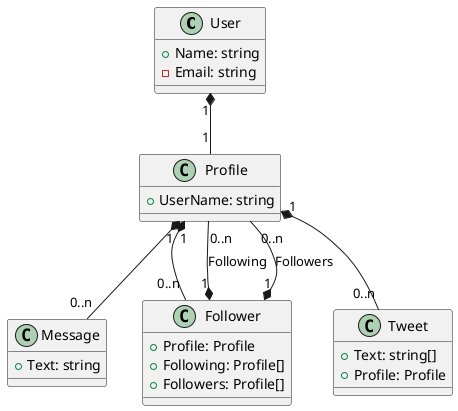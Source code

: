 @startuml

'efcore namespace EtAlii.Generators.EntityFrameworkCore.Tests
'efcore using EtAlii.Generators.EntityFrameworkCore.Tests.Nested
'efcore entity EntityBase
'efcore dbcontext SimpleEntityModelDbContextBase

'efcore map 'Profile' 'User'
User "1" *-- "1" Profile
'efcore map 'Message' 'Profile'
Profile "1" *-- "0..n" Message
'efcore map 'Follower' 'Profile'
Profile "1" *-- "0..n" Follower
'efcore map 'Tweet' 'Profile'
Profile "1" *-- "0..n" Tweet

Follower "1" *-- "0..n" Profile : Following
Follower "1" *-- "0..n" Profile : Followers

'efcore map 'Users'
class User
{
    +Name: string
    -Email: string
}

'efcore map 'Profiles'
class Profile
{
    +UserName: string
}

'efcore map 'Messages'
class Message {
+Text: string
}


'efcore map 'Followers'
class Follower{
+Profile: Profile
+Following: Profile[]
+Followers: Profile[]
}

'efcore map 'Tweets'
class Tweet{
+Text: string[]
+Profile: Profile
}

'note left of User::Email
'The email address of the user
'end note

@enduml
